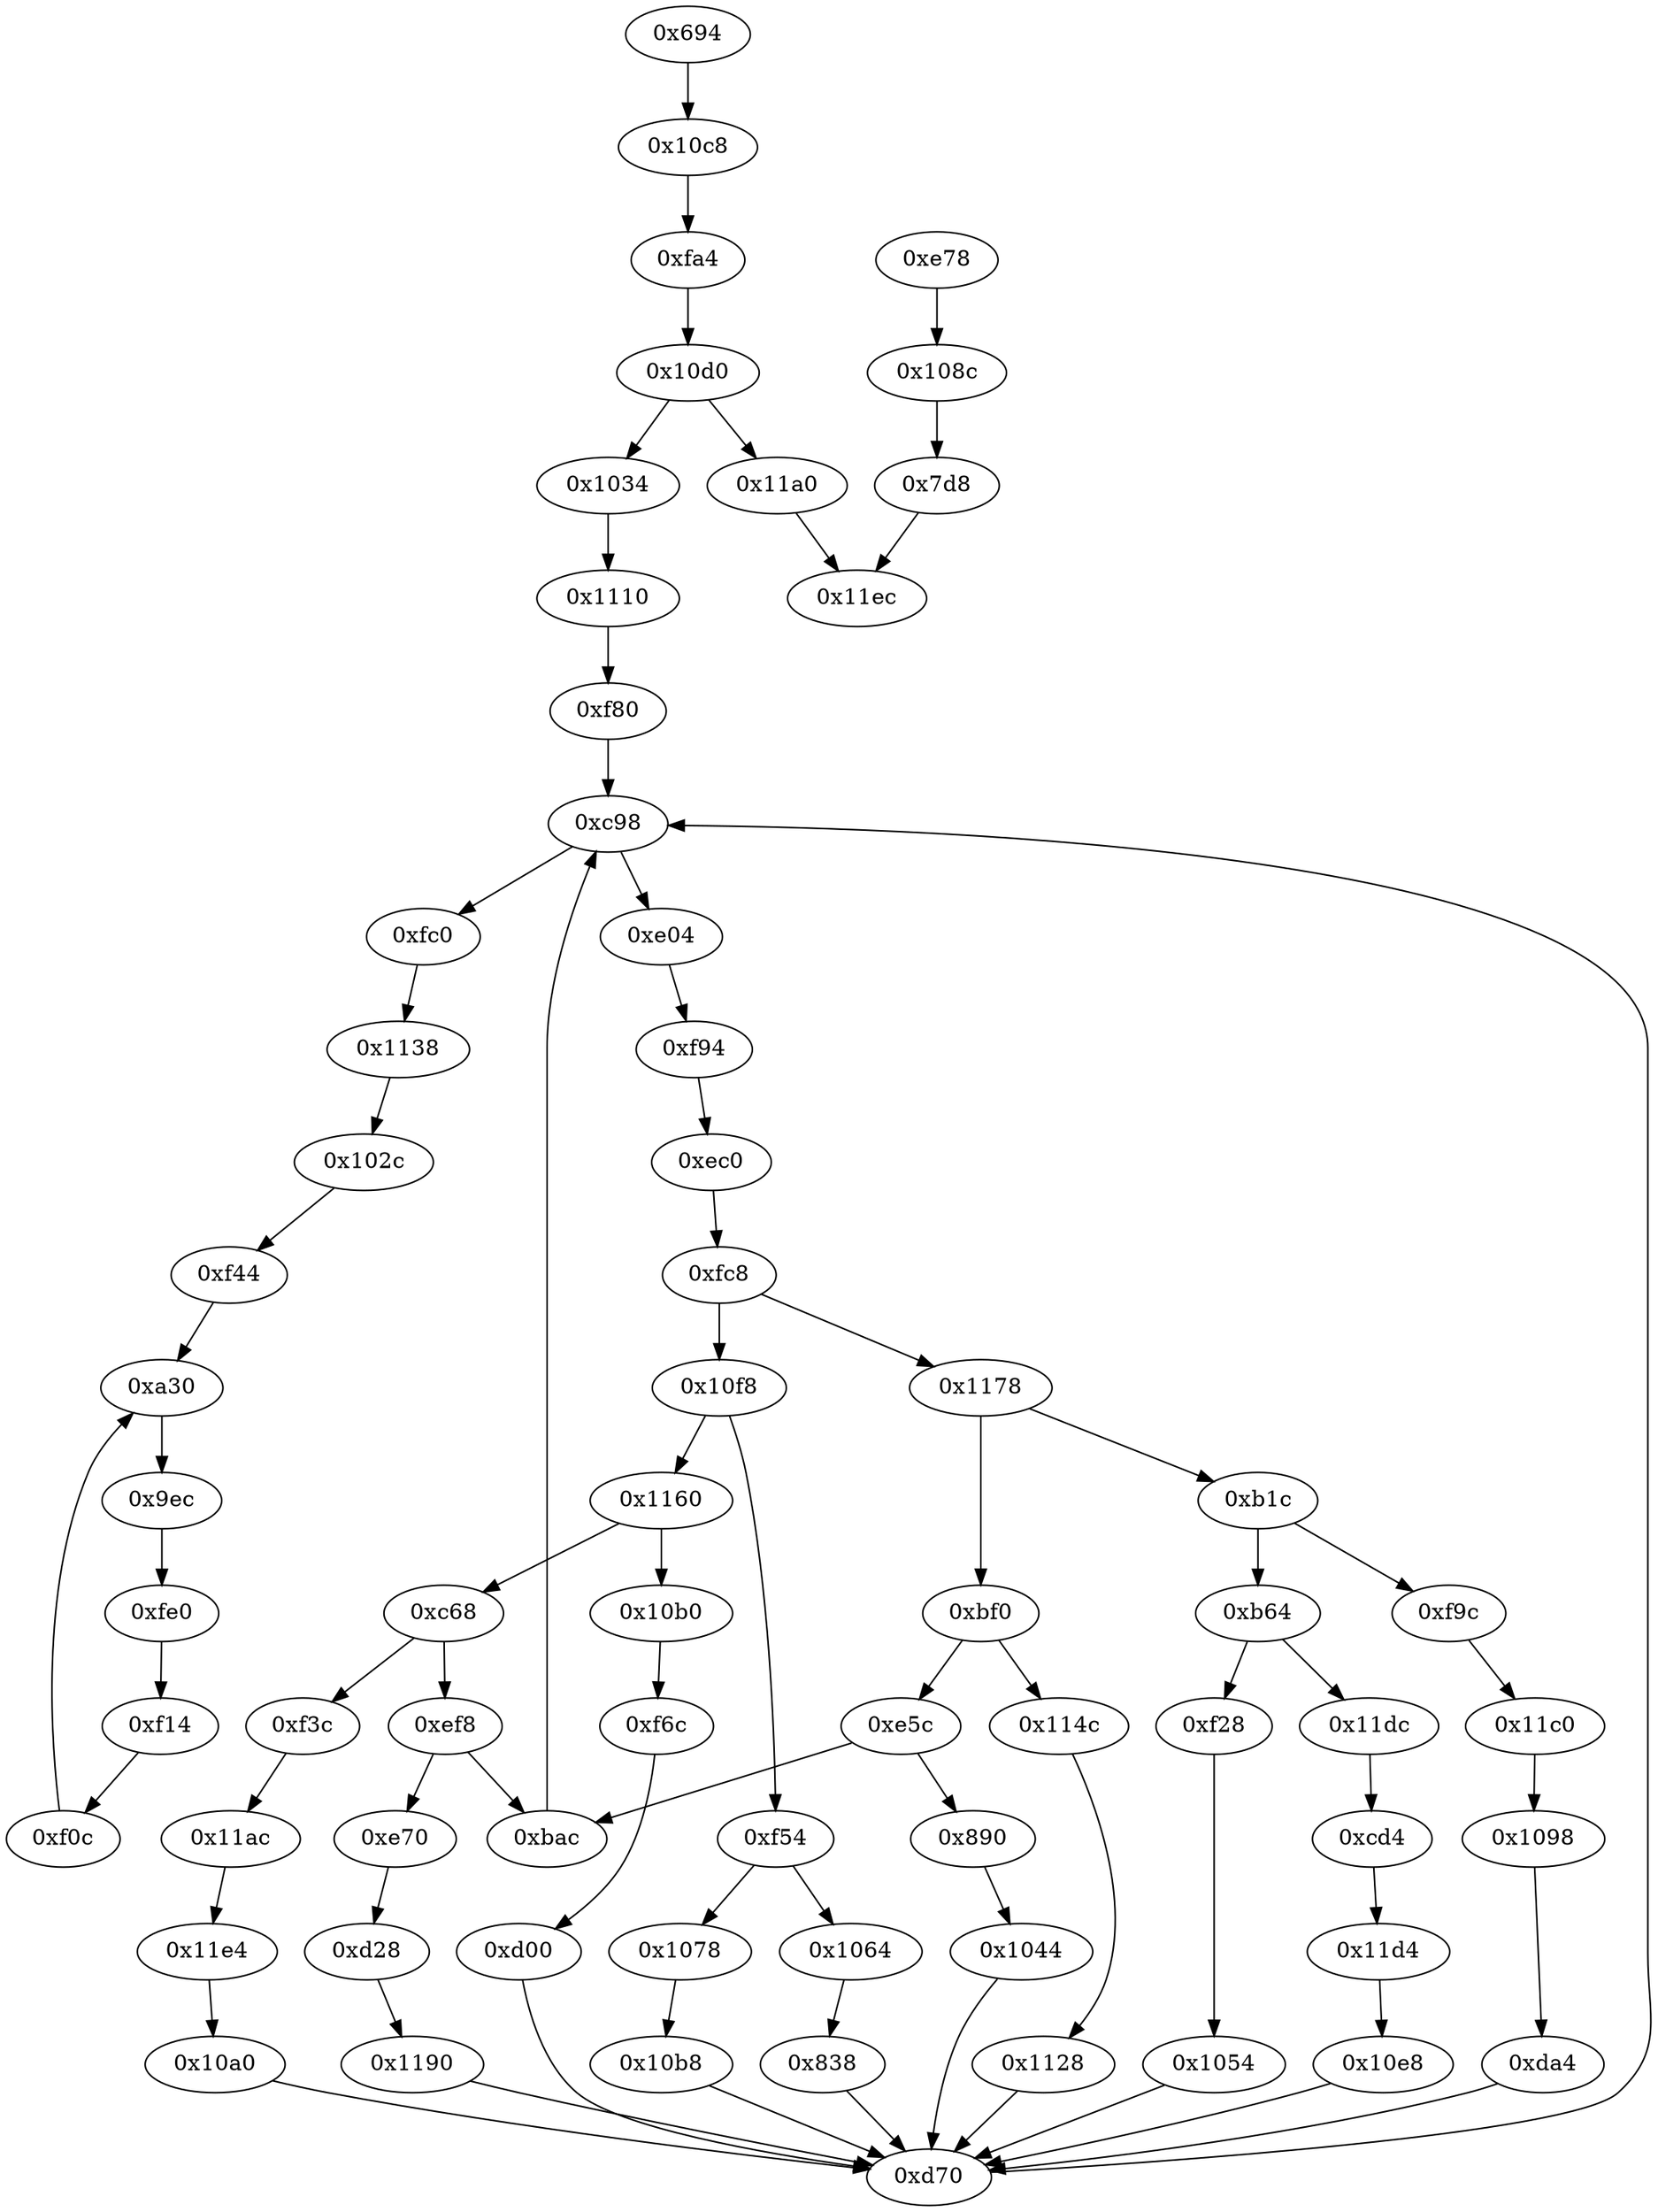 strict digraph "" {
	"0xfa4"	 [opcode="[u'ldr', u'cmp', u'mov', u'mov', u'strb', u'ldr', u'b']"];
	"0x10d0"	 [opcode="[u'ldrb', u'ldr', u'ldr', u'cmp', u'mov', u'b']"];
	"0xfa4" -> "0x10d0";
	"0x11dc"	 [opcode="[u'ldr', u'b']"];
	"0xcd4"	 [opcode="[u'ldr', u'add', u'str', u'ldr', u'b']"];
	"0x11dc" -> "0xcd4";
	"0xc98"	 [opcode="[u'ldr', u'str', u'str', u'ldr', u'ldr', u'ldr', u'cmp', u'mov', u'b']"];
	"0xfc0"	 [opcode="[u'ldr', u'b']"];
	"0xc98" -> "0xfc0";
	"0xe04"	 [opcode="[u'ldr', u'ldr', u'mov', u'smull', u'asr', u'add', u'mov', u'add', u'sub', u'str', u'ldr', u'b']"];
	"0xc98" -> "0xe04";
	"0xfe0"	 [opcode="[u'ldr', u'ldr', u'str', u'mov', u'mov', u'str', u'mov', u'mov', u'mov', u'bl', u'mov', u'mov', u'mov', u'mov', u'ldr', u'ldr', \
u'ldr', u'mov', u'b']"];
	"0xf14"	 [opcode="[u'ldr', u'sub', u'str', u'ldr', u'b']"];
	"0xfe0" -> "0xf14";
	"0x10b8"	 [opcode="[u'ldr', u'ldr', u'mov', u'b']"];
	"0xd70"	 [opcode="[u'ldr', u'mov', u'str', u'ldr', u'str', u'mov', u'b']"];
	"0x10b8" -> "0xd70";
	"0xbf0"	 [opcode="[u'ldr', u'ldr', u'ldr', u'cmp', u'mov', u'b']"];
	"0xe5c"	 [opcode="[u'ldr', u'ldr', u'cmp', u'mov', u'b']"];
	"0xbf0" -> "0xe5c";
	"0x114c"	 [opcode="[u'ldr', u'add', u'str', u'ldr', u'b']"];
	"0xbf0" -> "0x114c";
	"0x108c"	 [opcode="[u'ldr', u'ldr', u'b']"];
	"0x7d8"	 [opcode="[u'ldr', u'mov', u'b']"];
	"0x108c" -> "0x7d8";
	"0xf0c"	 [opcode="[u'ldr', u'b']"];
	"0xa30"	 [opcode="[u'ldr', u'str', u'ldr', u'ldr', u'and', u'ldr', u'add', u'b']"];
	"0xf0c" -> "0xa30";
	"0xbac"	 [opcode="[u'ldr', u'str', u'mov', u'ldr', u'b']"];
	"0xbac" -> "0xc98";
	"0xda4"	 [opcode="[u'ldr', u'ldr', u'mov', u'b']"];
	"0xda4" -> "0xd70";
	"0x9ec"	 [opcode="[u'ldr', u'ldr', u'str', u'ldr', u'b']"];
	"0x9ec" -> "0xfe0";
	"0x1160"	 [opcode="[u'ldr', u'ldr', u'ldr', u'cmp', u'mov', u'b']"];
	"0xc68"	 [opcode="[u'ldr', u'ldr', u'ldr', u'cmp', u'mov', u'b']"];
	"0x1160" -> "0xc68";
	"0x10b0"	 [opcode="[u'ldr', u'b']"];
	"0x1160" -> "0x10b0";
	"0x1098"	 [opcode="[u'ldr', u'b']"];
	"0x1098" -> "0xda4";
	"0x1034"	 [opcode="[u'str', u'ldr', u'ldr', u'b']"];
	"0x10d0" -> "0x1034";
	"0x11a0"	 [opcode="[u'ldr', u'mov', u'b']"];
	"0x10d0" -> "0x11a0";
	"0x10c8"	 [opcode="[u'ldr', u'b']"];
	"0x10c8" -> "0xfa4";
	"0xb64"	 [opcode="[u'ldr', u'ldr', u'ldr', u'cmp', u'mov', u'b']"];
	"0xb64" -> "0x11dc";
	"0xf28"	 [opcode="[u'ldr', u'add', u'str', u'ldr', u'b']"];
	"0xb64" -> "0xf28";
	"0x1128"	 [opcode="[u'ldr', u'ldr', u'mov', u'b']"];
	"0x1128" -> "0xd70";
	"0xb1c"	 [opcode="[u'ldr', u'ldr', u'ldr', u'cmp', u'mov', u'b']"];
	"0xb1c" -> "0xb64";
	"0xf9c"	 [opcode="[u'ldr', u'b']"];
	"0xb1c" -> "0xf9c";
	"0xd70" -> "0xc98";
	"0xe78"	 [opcode="[u'mov', u'str', u'mov', u'mov', u'str', u'mov', u'mov', u'mov', u'bl', u'mov', u'mov', u'mov', u'mov', u'ldr', u'ldr', u'ldr', \
u'mov', u'b']"];
	"0xe78" -> "0x108c";
	"0xf94"	 [opcode="[u'ldr', u'b']"];
	"0xec0"	 [opcode="[u'ldr', u'ldr', u'mov', u'mov', u'mov', u'smull', u'asr', u'add', u'mov', u'mov', u'mov', u'str', u'ldr', u'b']"];
	"0xf94" -> "0xec0";
	"0x1138"	 [opcode="[u'ldr', u'sub', u'str', u'ldr', u'b']"];
	"0x102c"	 [opcode="[u'ldr', u'b']"];
	"0x1138" -> "0x102c";
	"0x1110"	 [opcode="[u'ldr', u'ldr', u'ldrb', u'str', u'ldr', u'b']"];
	"0x1034" -> "0x1110";
	"0x10e8"	 [opcode="[u'ldr', u'ldr', u'mov', u'b']"];
	"0x10e8" -> "0xd70";
	"0xfc8"	 [opcode="[u'ldr', u'ldr', u'ldr', u'cmp', u'mov', u'b']"];
	"0xec0" -> "0xfc8";
	"0x1054"	 [opcode="[u'ldr', u'ldr', u'mov', u'b']"];
	"0x1054" -> "0xd70";
	"0xf3c"	 [opcode="[u'ldr', u'b']"];
	"0x11ac"	 [opcode="[u'ldr', u'add', u'str', u'ldr', u'b']"];
	"0xf3c" -> "0x11ac";
	"0xc68" -> "0xf3c";
	"0xef8"	 [opcode="[u'ldr', u'ldr', u'cmp', u'mov', u'b']"];
	"0xc68" -> "0xef8";
	"0x11ec"	 [opcode="[u'ldr', u'ldr', u'ldr', u'ldr', u'sub', u'mov', u'sub', u'pop']"];
	"0xfc0" -> "0x1138";
	"0x11e4"	 [opcode="[u'ldr', u'b']"];
	"0x11ac" -> "0x11e4";
	"0xf44"	 [opcode="[u'ldr']"];
	"0xf44" -> "0xa30";
	"0x102c" -> "0xf44";
	"0xe5c" -> "0xbac";
	"0x890"	 [opcode="[u'ldr', u'add', u'str', u'ldr', u'b']"];
	"0xe5c" -> "0x890";
	"0xe04" -> "0xf94";
	"0xf28" -> "0x1054";
	"0x694"	 [opcode="[u'push', u'add', u'sub', u'sub', u'str', u'ldr', u'str', u'add', u'ldr', u'ldr', u'str', u'ldr', u'ldr', u'ldr', u'str', u'ldr', \
u'ldr', u'ldr', u'ldr', u'add', u'str', u'ldr', u'add', u'str', u'ldr', u'add', u'str', u'ldr', u'add', u'str', u'ldr', u'add', \
u'str', u'ldr', u'add', u'str', u'ldr', u'add', u'str', u'ldr', u'add', u'str', u'ldr', u'add', u'str', u'ldr', u'add', u'str', \
u'ldr', u'add', u'str', u'str', u'str', u'b']"];
	"0x694" -> "0x10c8";
	"0x10f8"	 [opcode="[u'ldr', u'ldr', u'ldr', u'cmp', u'mov', u'b']"];
	"0x10f8" -> "0x1160";
	"0xf54"	 [opcode="[u'ldr', u'ldr', u'ldr', u'cmp', u'mov', u'b']"];
	"0x10f8" -> "0xf54";
	"0x11c0"	 [opcode="[u'ldr', u'add', u'str', u'ldr', u'b']"];
	"0xf9c" -> "0x11c0";
	"0xf80"	 [opcode="[u'ldr', u'mov', u'str', u'mov', u'b']"];
	"0xf80" -> "0xc98";
	"0x1064"	 [opcode="[u'ldr', u'add', u'str', u'ldr', u'b']"];
	"0x838"	 [opcode="[u'ldr', u'ldr', u'mov', u'b']"];
	"0x1064" -> "0x838";
	"0xd00"	 [opcode="[u'ldr', u'ldr', u'mov', u'b']"];
	"0xd00" -> "0xd70";
	"0xd28"	 [opcode="[u'ldr', u'add', u'str', u'ldr', u'b']"];
	"0x1190"	 [opcode="[u'ldr', u'ldr', u'mov', u'b']"];
	"0xd28" -> "0x1190";
	"0x1110" -> "0xf80";
	"0xa30" -> "0x9ec";
	"0x1044"	 [opcode="[u'ldr', u'ldr', u'mov', u'b']"];
	"0x890" -> "0x1044";
	"0xf6c"	 [opcode="[u'ldr', u'add', u'str', u'ldr', u'b']"];
	"0x10b0" -> "0xf6c";
	"0x11c0" -> "0x1098";
	"0xf6c" -> "0xd00";
	"0x1190" -> "0xd70";
	"0x838" -> "0xd70";
	"0x1178"	 [opcode="[u'ldr', u'ldr', u'ldr', u'cmp', u'mov', u'b']"];
	"0x1178" -> "0xbf0";
	"0x1178" -> "0xb1c";
	"0x7d8" -> "0x11ec";
	"0x11d4"	 [opcode="[u'ldr', u'b']"];
	"0x11d4" -> "0x10e8";
	"0x11a0" -> "0x11ec";
	"0x1044" -> "0xd70";
	"0xcd4" -> "0x11d4";
	"0xf14" -> "0xf0c";
	"0x1078"	 [opcode="[u'ldr', u'add', u'str', u'ldr', u'b']"];
	"0x1078" -> "0x10b8";
	"0x10a0"	 [opcode="[u'ldr', u'ldr', u'mov', u'b']"];
	"0x11e4" -> "0x10a0";
	"0xef8" -> "0xbac";
	"0xe70"	 [opcode="[u'ldr', u'b']"];
	"0xef8" -> "0xe70";
	"0xfc8" -> "0x10f8";
	"0xfc8" -> "0x1178";
	"0x114c" -> "0x1128";
	"0xf54" -> "0x1064";
	"0xf54" -> "0x1078";
	"0x10a0" -> "0xd70";
	"0xe70" -> "0xd28";
}

